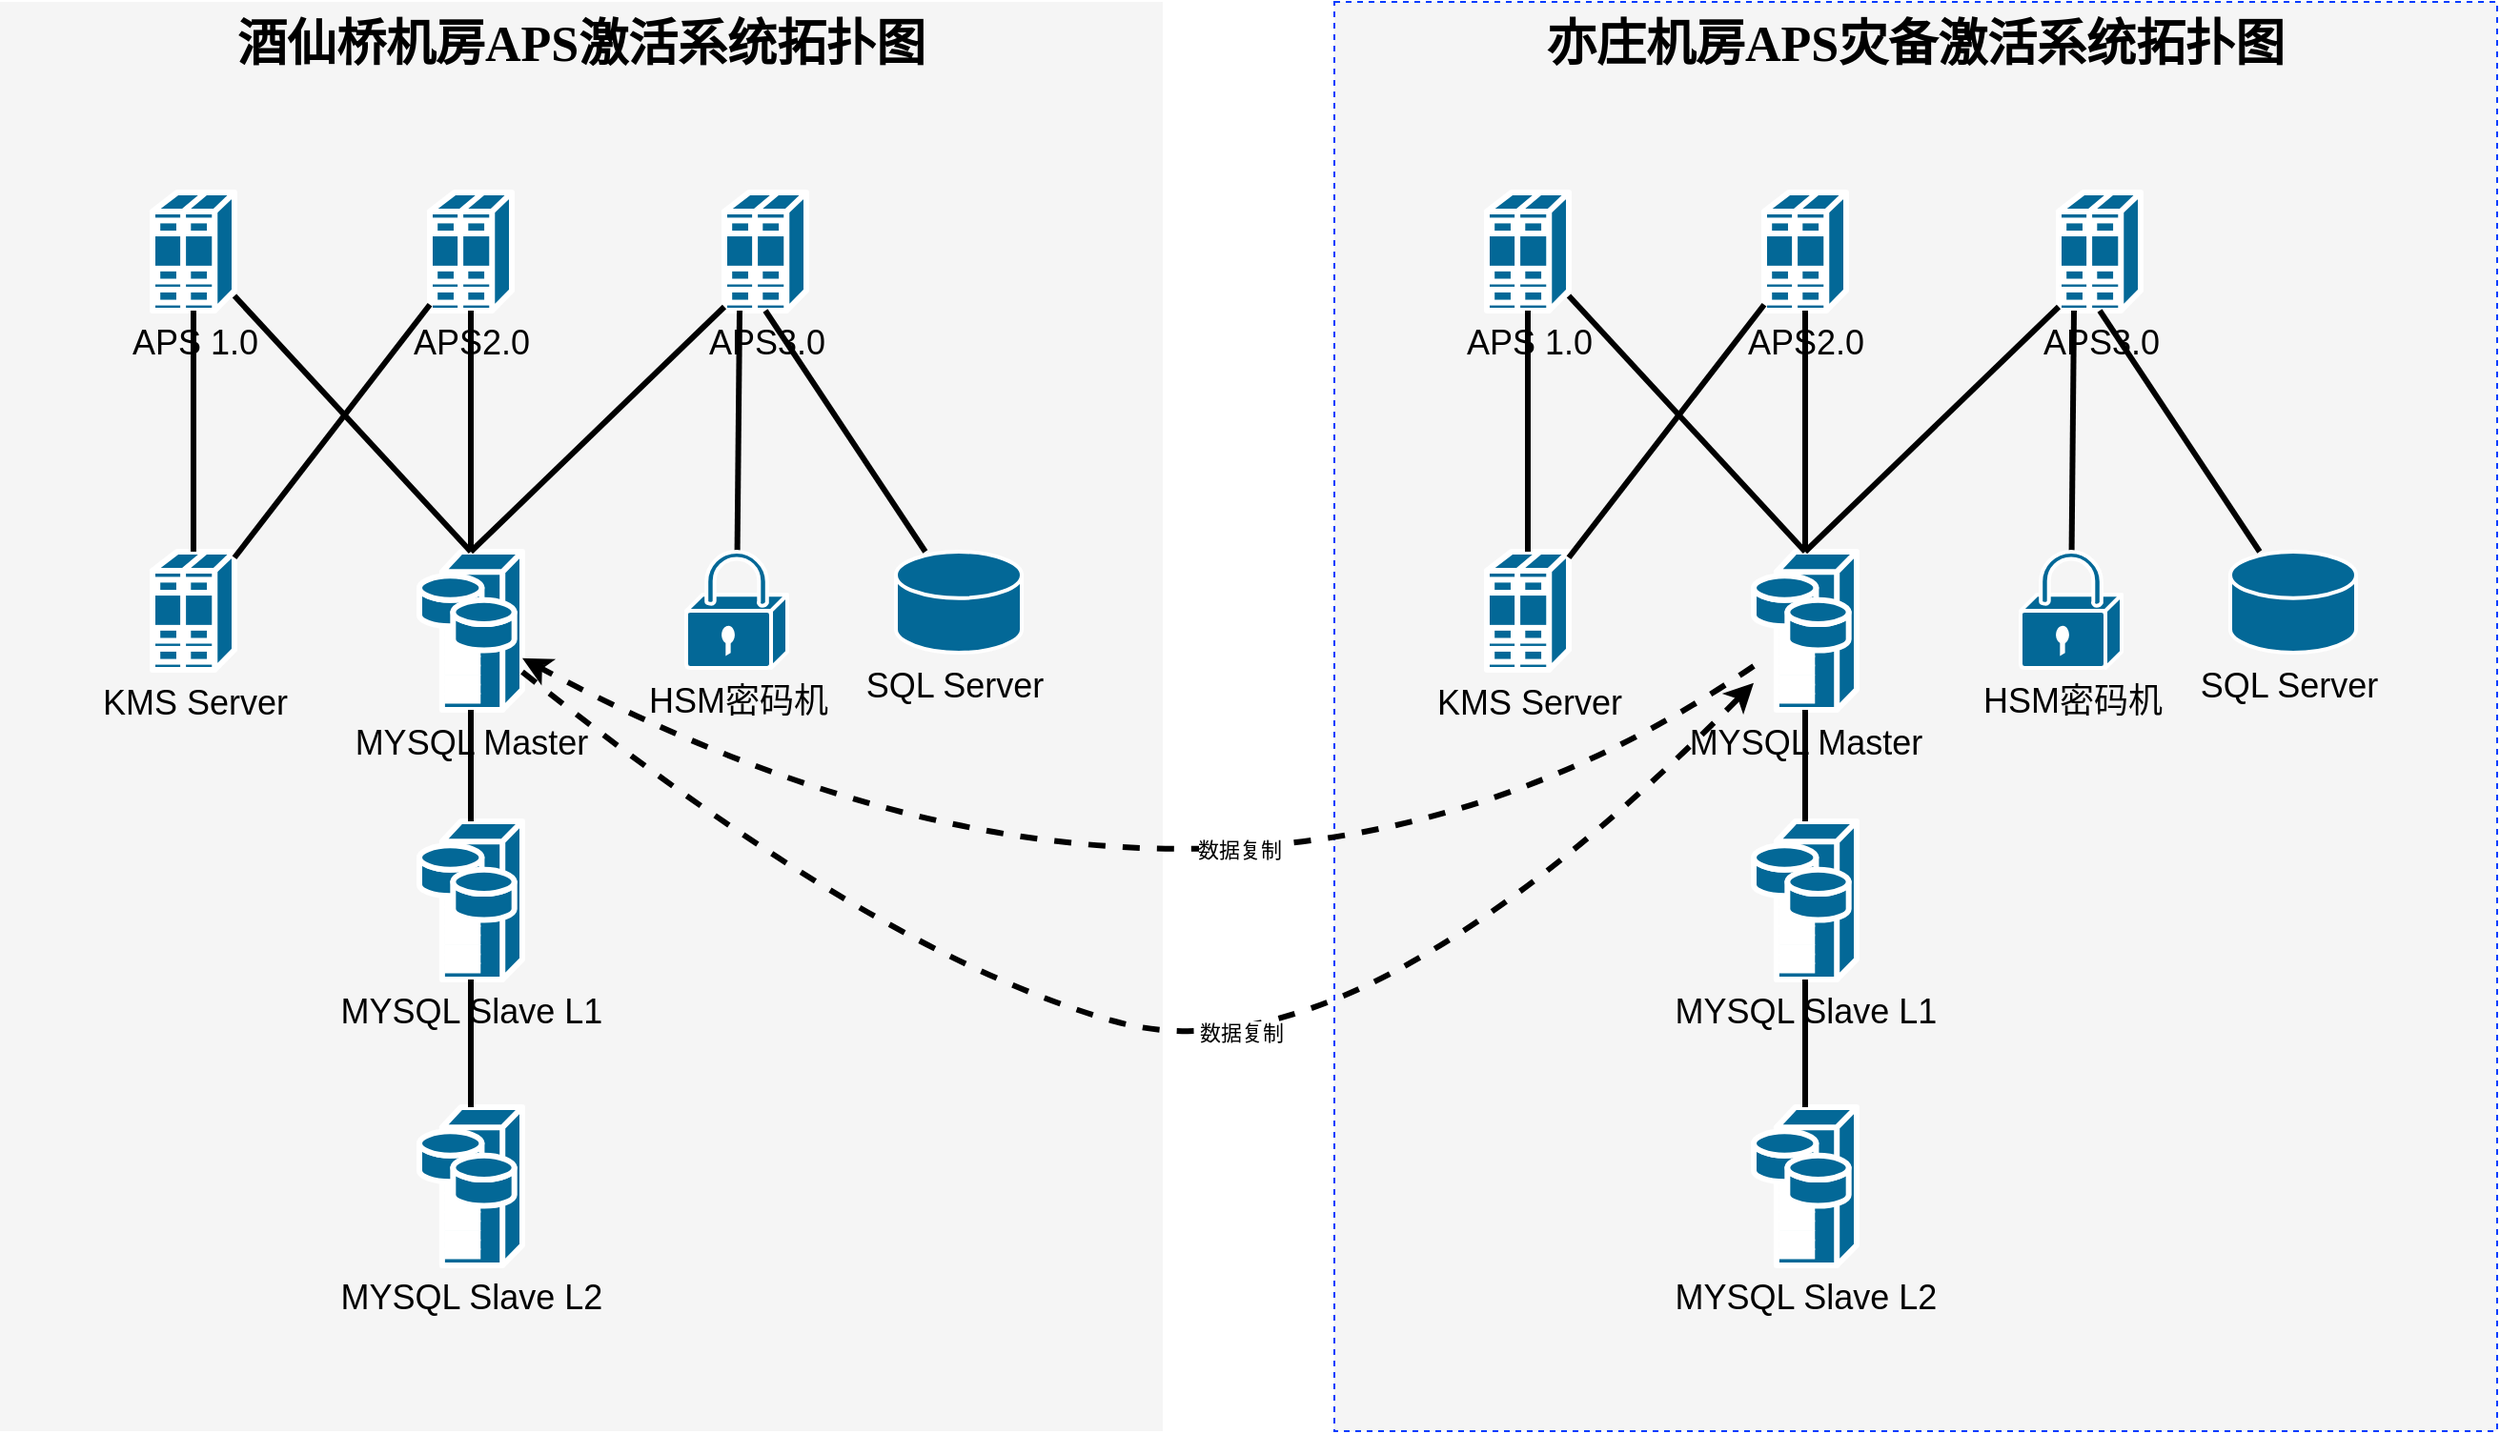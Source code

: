 <mxfile version="21.7.5" type="github">
  <diagram name="Page-1" id="c37626ed-c26b-45fb-9056-f9ebc6bb27b6">
    <mxGraphModel dx="1562" dy="830" grid="1" gridSize="10" guides="1" tooltips="1" connect="1" arrows="1" fold="1" page="1" pageScale="1" pageWidth="1100" pageHeight="850" background="none" math="0" shadow="0">
      <root>
        <mxCell id="0" />
        <mxCell id="1" parent="0" />
        <mxCell id="1c7a67bf8fd3230f-80" value="&lt;font style=&quot;font-size: 26px;&quot;&gt;酒仙桥机房APS激活系统拓扑图&lt;/font&gt;" style="whiteSpace=wrap;html=1;rounded=0;shadow=0;comic=0;strokeWidth=1;fontFamily=Verdana;fontSize=14;fillColor=#f5f5f5;strokeColor=none;fontStyle=1;verticalAlign=top;" parent="1" vertex="1">
          <mxGeometry x="130" y="810" width="610" height="750" as="geometry" />
        </mxCell>
        <mxCell id="Sr2rGQGsJkISY2OutYPW-2" value="&lt;font style=&quot;font-size: 18px;&quot;&gt;APS 1.0&lt;/font&gt;" style="shape=mxgraph.cisco.servers.standard_host;sketch=0;html=1;pointerEvents=1;dashed=0;fillColor=#036897;strokeColor=#ffffff;strokeWidth=3;verticalLabelPosition=bottom;verticalAlign=top;align=center;outlineConnect=0;fontSize=18;" parent="1" vertex="1">
          <mxGeometry x="210" y="910" width="43" height="62" as="geometry" />
        </mxCell>
        <mxCell id="Sr2rGQGsJkISY2OutYPW-3" value="KMS Server" style="shape=mxgraph.cisco.servers.standard_host;sketch=0;html=1;pointerEvents=1;dashed=0;fillColor=#036897;strokeColor=#ffffff;strokeWidth=3;verticalLabelPosition=bottom;verticalAlign=top;align=center;outlineConnect=0;fontSize=18;" parent="1" vertex="1">
          <mxGeometry x="210" y="1098.5" width="43" height="62" as="geometry" />
        </mxCell>
        <mxCell id="Sr2rGQGsJkISY2OutYPW-4" value="APS2.0" style="shape=mxgraph.cisco.servers.standard_host;sketch=0;html=1;pointerEvents=1;dashed=0;fillColor=#036897;strokeColor=#ffffff;strokeWidth=3;verticalLabelPosition=bottom;verticalAlign=top;align=center;outlineConnect=0;fontSize=18;" parent="1" vertex="1">
          <mxGeometry x="355.5" y="910" width="43" height="62" as="geometry" />
        </mxCell>
        <mxCell id="Sr2rGQGsJkISY2OutYPW-5" value="APS3.0" style="shape=mxgraph.cisco.servers.standard_host;sketch=0;html=1;pointerEvents=1;dashed=0;fillColor=#036897;strokeColor=#ffffff;strokeWidth=3;verticalLabelPosition=bottom;verticalAlign=top;align=center;outlineConnect=0;fontSize=18;" parent="1" vertex="1">
          <mxGeometry x="510" y="910" width="43" height="62" as="geometry" />
        </mxCell>
        <mxCell id="Sr2rGQGsJkISY2OutYPW-10" value="MYSQL Master" style="shape=mxgraph.cisco.servers.storage_server;sketch=0;html=1;pointerEvents=1;dashed=0;fillColor=#036897;strokeColor=#ffffff;strokeWidth=3;verticalLabelPosition=bottom;verticalAlign=top;align=center;outlineConnect=0;fontSize=18;" parent="1" vertex="1">
          <mxGeometry x="350" y="1098.5" width="54" height="83" as="geometry" />
        </mxCell>
        <mxCell id="Sr2rGQGsJkISY2OutYPW-11" value="MYSQL Slave L1" style="shape=mxgraph.cisco.servers.storage_server;sketch=0;html=1;pointerEvents=1;dashed=0;fillColor=#036897;strokeColor=#ffffff;strokeWidth=3;verticalLabelPosition=bottom;verticalAlign=top;align=center;outlineConnect=0;fontSize=18;" parent="1" vertex="1">
          <mxGeometry x="350" y="1240" width="54" height="83" as="geometry" />
        </mxCell>
        <mxCell id="Sr2rGQGsJkISY2OutYPW-14" value="" style="endArrow=none;html=1;exitX=0.5;exitY=0;exitDx=0;exitDy=0;exitPerimeter=0;strokeWidth=3;rounded=1;strokeColor=#000000;fontSize=18;" parent="1" source="Sr2rGQGsJkISY2OutYPW-3" target="Sr2rGQGsJkISY2OutYPW-2" edge="1">
          <mxGeometry width="50" height="50" relative="1" as="geometry">
            <mxPoint x="260" y="1032" as="sourcePoint" />
            <mxPoint x="310" y="982" as="targetPoint" />
          </mxGeometry>
        </mxCell>
        <mxCell id="Sr2rGQGsJkISY2OutYPW-12" value="MYSQL Slave L2" style="shape=mxgraph.cisco.servers.storage_server;sketch=0;html=1;pointerEvents=1;dashed=0;fillColor=#036897;strokeColor=#ffffff;strokeWidth=3;verticalLabelPosition=bottom;verticalAlign=top;align=center;outlineConnect=0;fontSize=18;" parent="1" vertex="1">
          <mxGeometry x="350" y="1390" width="54" height="83" as="geometry" />
        </mxCell>
        <mxCell id="Sr2rGQGsJkISY2OutYPW-15" value="" style="endArrow=none;html=1;strokeWidth=3;rounded=1;fontSize=18;" parent="1" source="Sr2rGQGsJkISY2OutYPW-3" target="Sr2rGQGsJkISY2OutYPW-4" edge="1">
          <mxGeometry width="50" height="50" relative="1" as="geometry">
            <mxPoint x="270" y="1090" as="sourcePoint" />
            <mxPoint x="320" y="992" as="targetPoint" />
          </mxGeometry>
        </mxCell>
        <mxCell id="Sr2rGQGsJkISY2OutYPW-16" value="" style="endArrow=none;html=1;exitX=0.5;exitY=0;exitDx=0;exitDy=0;exitPerimeter=0;strokeWidth=3;rounded=1;fontSize=18;" parent="1" source="Sr2rGQGsJkISY2OutYPW-10" target="Sr2rGQGsJkISY2OutYPW-2" edge="1">
          <mxGeometry width="50" height="50" relative="1" as="geometry">
            <mxPoint x="393" y="1080" as="sourcePoint" />
            <mxPoint x="441" y="970" as="targetPoint" />
          </mxGeometry>
        </mxCell>
        <mxCell id="Sr2rGQGsJkISY2OutYPW-17" value="" style="endArrow=none;html=1;strokeWidth=3;rounded=1;fontSize=18;" parent="1" source="Sr2rGQGsJkISY2OutYPW-24" edge="1">
          <mxGeometry width="50" height="50" relative="1" as="geometry">
            <mxPoint x="512.767" y="1100" as="sourcePoint" />
            <mxPoint x="518" y="972" as="targetPoint" />
          </mxGeometry>
        </mxCell>
        <mxCell id="Sr2rGQGsJkISY2OutYPW-18" value="" style="endArrow=none;html=1;strokeWidth=3;rounded=1;exitX=0.5;exitY=0;exitDx=0;exitDy=0;exitPerimeter=0;fontSize=18;" parent="1" source="Sr2rGQGsJkISY2OutYPW-10" target="Sr2rGQGsJkISY2OutYPW-4" edge="1">
          <mxGeometry width="50" height="50" relative="1" as="geometry">
            <mxPoint x="302" y="1132" as="sourcePoint" />
            <mxPoint x="350" y="1022" as="targetPoint" />
          </mxGeometry>
        </mxCell>
        <mxCell id="Sr2rGQGsJkISY2OutYPW-20" value="" style="endArrow=none;html=1;rounded=0;strokeWidth=3;fontSize=18;" parent="1" source="Sr2rGQGsJkISY2OutYPW-12" target="Sr2rGQGsJkISY2OutYPW-11" edge="1">
          <mxGeometry width="50" height="50" relative="1" as="geometry">
            <mxPoint x="620" y="1180" as="sourcePoint" />
            <mxPoint x="670" y="1130" as="targetPoint" />
          </mxGeometry>
        </mxCell>
        <mxCell id="Sr2rGQGsJkISY2OutYPW-21" value="" style="endArrow=none;html=1;rounded=0;strokeWidth=3;fontSize=18;" parent="1" source="Sr2rGQGsJkISY2OutYPW-10" target="Sr2rGQGsJkISY2OutYPW-11" edge="1">
          <mxGeometry width="50" height="50" relative="1" as="geometry">
            <mxPoint x="620" y="1180" as="sourcePoint" />
            <mxPoint x="670" y="1130" as="targetPoint" />
          </mxGeometry>
        </mxCell>
        <mxCell id="Sr2rGQGsJkISY2OutYPW-22" value="" style="endArrow=none;html=1;rounded=0;exitX=0.5;exitY=0;exitDx=0;exitDy=0;exitPerimeter=0;strokeWidth=3;fontSize=18;" parent="1" source="Sr2rGQGsJkISY2OutYPW-10" edge="1">
          <mxGeometry width="50" height="50" relative="1" as="geometry">
            <mxPoint x="810" y="1140" as="sourcePoint" />
            <mxPoint x="510" y="970" as="targetPoint" />
          </mxGeometry>
        </mxCell>
        <mxCell id="Sr2rGQGsJkISY2OutYPW-23" value="" style="endArrow=none;html=1;rounded=0;entryX=0.5;entryY=1;entryDx=0;entryDy=0;entryPerimeter=0;strokeWidth=3;fontSize=18;" parent="1" source="Sr2rGQGsJkISY2OutYPW-25" target="Sr2rGQGsJkISY2OutYPW-5" edge="1">
          <mxGeometry width="50" height="50" relative="1" as="geometry">
            <mxPoint x="631.5" y="1100" as="sourcePoint" />
            <mxPoint x="600" y="1030" as="targetPoint" />
          </mxGeometry>
        </mxCell>
        <mxCell id="Sr2rGQGsJkISY2OutYPW-24" value="HSM密码机" style="shape=mxgraph.cisco.security.lock;sketch=0;html=1;pointerEvents=1;dashed=0;fillColor=#036897;strokeColor=#ffffff;strokeWidth=2;verticalLabelPosition=bottom;verticalAlign=top;align=center;outlineConnect=0;fontSize=18;" parent="1" vertex="1">
          <mxGeometry x="490" y="1098.5" width="53" height="61" as="geometry" />
        </mxCell>
        <mxCell id="Sr2rGQGsJkISY2OutYPW-25" value="SQL Server&amp;nbsp;" style="shape=mxgraph.cisco.storage.relational_database;sketch=0;html=1;pointerEvents=1;dashed=0;fillColor=#036897;strokeColor=#ffffff;strokeWidth=2;verticalLabelPosition=bottom;verticalAlign=top;align=center;outlineConnect=0;fontSize=18;" parent="1" vertex="1">
          <mxGeometry x="600" y="1098.5" width="66" height="53" as="geometry" />
        </mxCell>
        <mxCell id="Sr2rGQGsJkISY2OutYPW-26" value="&lt;font style=&quot;font-size: 26px;&quot;&gt;亦庄机房APS灾备激活系统拓扑图&lt;/font&gt;" style="whiteSpace=wrap;html=1;rounded=0;shadow=0;comic=0;strokeWidth=1;fontFamily=Verdana;fontSize=14;fillColor=#f5f5f5;strokeColor=#003CFF;fontStyle=1;verticalAlign=top;dashed=1;perimeterSpacing=5;" parent="1" vertex="1">
          <mxGeometry x="830" y="810" width="610" height="750" as="geometry" />
        </mxCell>
        <mxCell id="Sr2rGQGsJkISY2OutYPW-27" value="&lt;font style=&quot;font-size: 18px;&quot;&gt;APS 1.0&lt;/font&gt;" style="shape=mxgraph.cisco.servers.standard_host;sketch=0;html=1;pointerEvents=1;dashed=0;fillColor=#036897;strokeColor=#ffffff;strokeWidth=3;verticalLabelPosition=bottom;verticalAlign=top;align=center;outlineConnect=0;fontSize=18;" parent="1" vertex="1">
          <mxGeometry x="910" y="910" width="43" height="62" as="geometry" />
        </mxCell>
        <mxCell id="Sr2rGQGsJkISY2OutYPW-28" value="KMS Server" style="shape=mxgraph.cisco.servers.standard_host;sketch=0;html=1;pointerEvents=1;dashed=0;fillColor=#036897;strokeColor=#ffffff;strokeWidth=3;verticalLabelPosition=bottom;verticalAlign=top;align=center;outlineConnect=0;fontSize=18;" parent="1" vertex="1">
          <mxGeometry x="910" y="1098.5" width="43" height="62" as="geometry" />
        </mxCell>
        <mxCell id="Sr2rGQGsJkISY2OutYPW-29" value="APS2.0" style="shape=mxgraph.cisco.servers.standard_host;sketch=0;html=1;pointerEvents=1;dashed=0;fillColor=#036897;strokeColor=#ffffff;strokeWidth=3;verticalLabelPosition=bottom;verticalAlign=top;align=center;outlineConnect=0;fontSize=18;" parent="1" vertex="1">
          <mxGeometry x="1055.5" y="910" width="43" height="62" as="geometry" />
        </mxCell>
        <mxCell id="Sr2rGQGsJkISY2OutYPW-30" value="APS3.0" style="shape=mxgraph.cisco.servers.standard_host;sketch=0;html=1;pointerEvents=1;dashed=0;fillColor=#036897;strokeColor=#ffffff;strokeWidth=3;verticalLabelPosition=bottom;verticalAlign=top;align=center;outlineConnect=0;fontSize=18;" parent="1" vertex="1">
          <mxGeometry x="1210" y="910" width="43" height="62" as="geometry" />
        </mxCell>
        <mxCell id="Sr2rGQGsJkISY2OutYPW-31" value="MYSQL Master" style="shape=mxgraph.cisco.servers.storage_server;sketch=0;html=1;pointerEvents=1;dashed=0;fillColor=#036897;strokeColor=#ffffff;strokeWidth=3;verticalLabelPosition=bottom;verticalAlign=top;align=center;outlineConnect=0;fontSize=18;" parent="1" vertex="1">
          <mxGeometry x="1050" y="1098.5" width="54" height="83" as="geometry" />
        </mxCell>
        <mxCell id="Sr2rGQGsJkISY2OutYPW-32" value="MYSQL Slave L1" style="shape=mxgraph.cisco.servers.storage_server;sketch=0;html=1;pointerEvents=1;dashed=0;fillColor=#036897;strokeColor=#ffffff;strokeWidth=3;verticalLabelPosition=bottom;verticalAlign=top;align=center;outlineConnect=0;fontSize=18;" parent="1" vertex="1">
          <mxGeometry x="1050" y="1240" width="54" height="83" as="geometry" />
        </mxCell>
        <mxCell id="Sr2rGQGsJkISY2OutYPW-33" value="" style="endArrow=none;html=1;exitX=0.5;exitY=0;exitDx=0;exitDy=0;exitPerimeter=0;strokeWidth=3;rounded=1;strokeColor=#000000;fontSize=18;" parent="1" source="Sr2rGQGsJkISY2OutYPW-28" target="Sr2rGQGsJkISY2OutYPW-27" edge="1">
          <mxGeometry width="50" height="50" relative="1" as="geometry">
            <mxPoint x="960" y="1032" as="sourcePoint" />
            <mxPoint x="1010" y="982" as="targetPoint" />
          </mxGeometry>
        </mxCell>
        <mxCell id="Sr2rGQGsJkISY2OutYPW-34" value="MYSQL Slave L2" style="shape=mxgraph.cisco.servers.storage_server;sketch=0;html=1;pointerEvents=1;dashed=0;fillColor=#036897;strokeColor=#ffffff;strokeWidth=3;verticalLabelPosition=bottom;verticalAlign=top;align=center;outlineConnect=0;fontSize=18;" parent="1" vertex="1">
          <mxGeometry x="1050" y="1390" width="54" height="83" as="geometry" />
        </mxCell>
        <mxCell id="Sr2rGQGsJkISY2OutYPW-35" value="" style="endArrow=none;html=1;strokeWidth=3;rounded=1;fontSize=18;" parent="1" source="Sr2rGQGsJkISY2OutYPW-28" target="Sr2rGQGsJkISY2OutYPW-29" edge="1">
          <mxGeometry width="50" height="50" relative="1" as="geometry">
            <mxPoint x="970" y="1090" as="sourcePoint" />
            <mxPoint x="1020" y="992" as="targetPoint" />
          </mxGeometry>
        </mxCell>
        <mxCell id="Sr2rGQGsJkISY2OutYPW-36" value="" style="endArrow=none;html=1;exitX=0.5;exitY=0;exitDx=0;exitDy=0;exitPerimeter=0;strokeWidth=3;rounded=1;fontSize=18;" parent="1" source="Sr2rGQGsJkISY2OutYPW-31" target="Sr2rGQGsJkISY2OutYPW-27" edge="1">
          <mxGeometry width="50" height="50" relative="1" as="geometry">
            <mxPoint x="1093" y="1080" as="sourcePoint" />
            <mxPoint x="1141" y="970" as="targetPoint" />
          </mxGeometry>
        </mxCell>
        <mxCell id="Sr2rGQGsJkISY2OutYPW-37" value="" style="endArrow=none;html=1;strokeWidth=3;rounded=1;fontSize=18;" parent="1" source="Sr2rGQGsJkISY2OutYPW-43" edge="1">
          <mxGeometry width="50" height="50" relative="1" as="geometry">
            <mxPoint x="1212.767" y="1100" as="sourcePoint" />
            <mxPoint x="1218" y="972" as="targetPoint" />
          </mxGeometry>
        </mxCell>
        <mxCell id="Sr2rGQGsJkISY2OutYPW-38" value="" style="endArrow=none;html=1;strokeWidth=3;rounded=1;exitX=0.5;exitY=0;exitDx=0;exitDy=0;exitPerimeter=0;fontSize=18;" parent="1" source="Sr2rGQGsJkISY2OutYPW-31" target="Sr2rGQGsJkISY2OutYPW-29" edge="1">
          <mxGeometry width="50" height="50" relative="1" as="geometry">
            <mxPoint x="1002" y="1132" as="sourcePoint" />
            <mxPoint x="1050" y="1022" as="targetPoint" />
          </mxGeometry>
        </mxCell>
        <mxCell id="Sr2rGQGsJkISY2OutYPW-39" value="" style="endArrow=none;html=1;rounded=0;strokeWidth=3;fontSize=18;" parent="1" source="Sr2rGQGsJkISY2OutYPW-34" target="Sr2rGQGsJkISY2OutYPW-32" edge="1">
          <mxGeometry width="50" height="50" relative="1" as="geometry">
            <mxPoint x="1320" y="1180" as="sourcePoint" />
            <mxPoint x="1370" y="1130" as="targetPoint" />
          </mxGeometry>
        </mxCell>
        <mxCell id="Sr2rGQGsJkISY2OutYPW-40" value="" style="endArrow=none;html=1;rounded=0;strokeWidth=3;fontSize=18;" parent="1" source="Sr2rGQGsJkISY2OutYPW-31" target="Sr2rGQGsJkISY2OutYPW-32" edge="1">
          <mxGeometry width="50" height="50" relative="1" as="geometry">
            <mxPoint x="1320" y="1180" as="sourcePoint" />
            <mxPoint x="1370" y="1130" as="targetPoint" />
          </mxGeometry>
        </mxCell>
        <mxCell id="Sr2rGQGsJkISY2OutYPW-41" value="" style="endArrow=none;html=1;rounded=0;exitX=0.5;exitY=0;exitDx=0;exitDy=0;exitPerimeter=0;strokeWidth=3;fontSize=18;" parent="1" source="Sr2rGQGsJkISY2OutYPW-31" edge="1">
          <mxGeometry width="50" height="50" relative="1" as="geometry">
            <mxPoint x="1510" y="1140" as="sourcePoint" />
            <mxPoint x="1210" y="970" as="targetPoint" />
          </mxGeometry>
        </mxCell>
        <mxCell id="Sr2rGQGsJkISY2OutYPW-42" value="" style="endArrow=none;html=1;rounded=0;entryX=0.5;entryY=1;entryDx=0;entryDy=0;entryPerimeter=0;strokeWidth=3;fontSize=18;" parent="1" source="Sr2rGQGsJkISY2OutYPW-44" target="Sr2rGQGsJkISY2OutYPW-30" edge="1">
          <mxGeometry width="50" height="50" relative="1" as="geometry">
            <mxPoint x="1331.5" y="1100" as="sourcePoint" />
            <mxPoint x="1300" y="1030" as="targetPoint" />
          </mxGeometry>
        </mxCell>
        <mxCell id="Sr2rGQGsJkISY2OutYPW-43" value="HSM密码机" style="shape=mxgraph.cisco.security.lock;sketch=0;html=1;pointerEvents=1;dashed=0;fillColor=#036897;strokeColor=#ffffff;strokeWidth=2;verticalLabelPosition=bottom;verticalAlign=top;align=center;outlineConnect=0;fontSize=18;" parent="1" vertex="1">
          <mxGeometry x="1190" y="1098.5" width="53" height="61" as="geometry" />
        </mxCell>
        <mxCell id="Sr2rGQGsJkISY2OutYPW-44" value="SQL Server&amp;nbsp;" style="shape=mxgraph.cisco.storage.relational_database;sketch=0;html=1;pointerEvents=1;dashed=0;fillColor=#036897;strokeColor=#ffffff;strokeWidth=2;verticalLabelPosition=bottom;verticalAlign=top;align=center;outlineConnect=0;fontSize=18;" parent="1" vertex="1">
          <mxGeometry x="1300" y="1098.5" width="66" height="53" as="geometry" />
        </mxCell>
        <mxCell id="Sr2rGQGsJkISY2OutYPW-50" value="" style="curved=1;endArrow=classic;html=1;rounded=0;strokeWidth=3;dashed=1;" parent="1" source="Sr2rGQGsJkISY2OutYPW-31" target="Sr2rGQGsJkISY2OutYPW-10" edge="1">
          <mxGeometry width="50" height="50" relative="1" as="geometry">
            <mxPoint x="770" y="1160" as="sourcePoint" />
            <mxPoint x="820" y="1110" as="targetPoint" />
            <Array as="points">
              <mxPoint x="770" y="1350" />
            </Array>
          </mxGeometry>
        </mxCell>
        <mxCell id="Sr2rGQGsJkISY2OutYPW-52" value="数据复制" style="edgeLabel;html=1;align=center;verticalAlign=middle;resizable=0;points=[];" parent="Sr2rGQGsJkISY2OutYPW-50" vertex="1" connectable="0">
          <mxGeometry x="-0.255" y="-76" relative="1" as="geometry">
            <mxPoint x="5" as="offset" />
          </mxGeometry>
        </mxCell>
        <mxCell id="Sr2rGQGsJkISY2OutYPW-51" value="" style="curved=1;endArrow=classic;html=1;rounded=0;strokeWidth=3;dashed=1;" parent="1" source="Sr2rGQGsJkISY2OutYPW-10" target="Sr2rGQGsJkISY2OutYPW-31" edge="1">
          <mxGeometry width="50" height="50" relative="1" as="geometry">
            <mxPoint x="770" y="1160" as="sourcePoint" />
            <mxPoint x="820" y="1110" as="targetPoint" />
            <Array as="points">
              <mxPoint x="590" y="1310" />
              <mxPoint x="840" y="1380" />
            </Array>
          </mxGeometry>
        </mxCell>
        <mxCell id="Sr2rGQGsJkISY2OutYPW-53" value="数据复制" style="edgeLabel;html=1;align=center;verticalAlign=middle;resizable=0;points=[];" parent="Sr2rGQGsJkISY2OutYPW-51" vertex="1" connectable="0">
          <mxGeometry x="0.036" y="7" relative="1" as="geometry">
            <mxPoint x="21" as="offset" />
          </mxGeometry>
        </mxCell>
      </root>
    </mxGraphModel>
  </diagram>
</mxfile>
